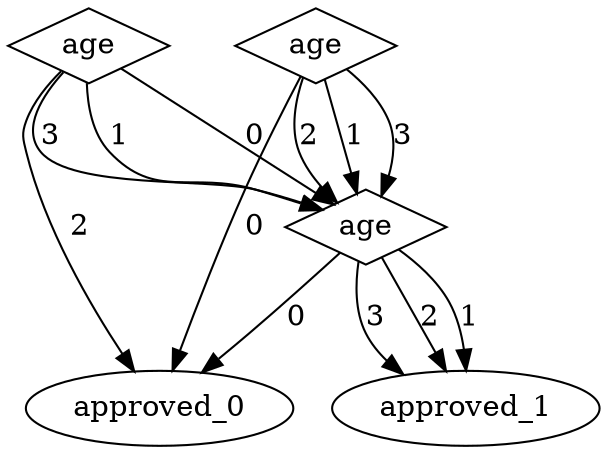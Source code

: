 digraph {
node [label=approved_1,style=""] approved_1
node [label=approved_1,style=""] approved_1
node [label=approved_1,style=""] approved_1
node [label=approved_0,style=""] approved_0
node [label=approved_0,style=""] approved_0
node [label=approved_0,style=""] approved_0
node [label=age,shape="diamond",style=""] 2
node [label=age,shape="diamond",style=""] 1
node [label=age,shape="diamond",style=""] 0

2 -> approved_1 [label="3"]
2 -> approved_1 [label="2"]
2 -> approved_1 [label="1"]
2 -> approved_0 [label="0"]
1 -> 2 [label="3"]
1 -> approved_0 [label="2"]
1 -> 2 [label="1"]
1 -> 2 [label="0"]
0 -> 2 [label="3"]
0 -> 2 [label="2"]
0 -> 2 [label="1"]
0 -> approved_0 [label="0"]
}